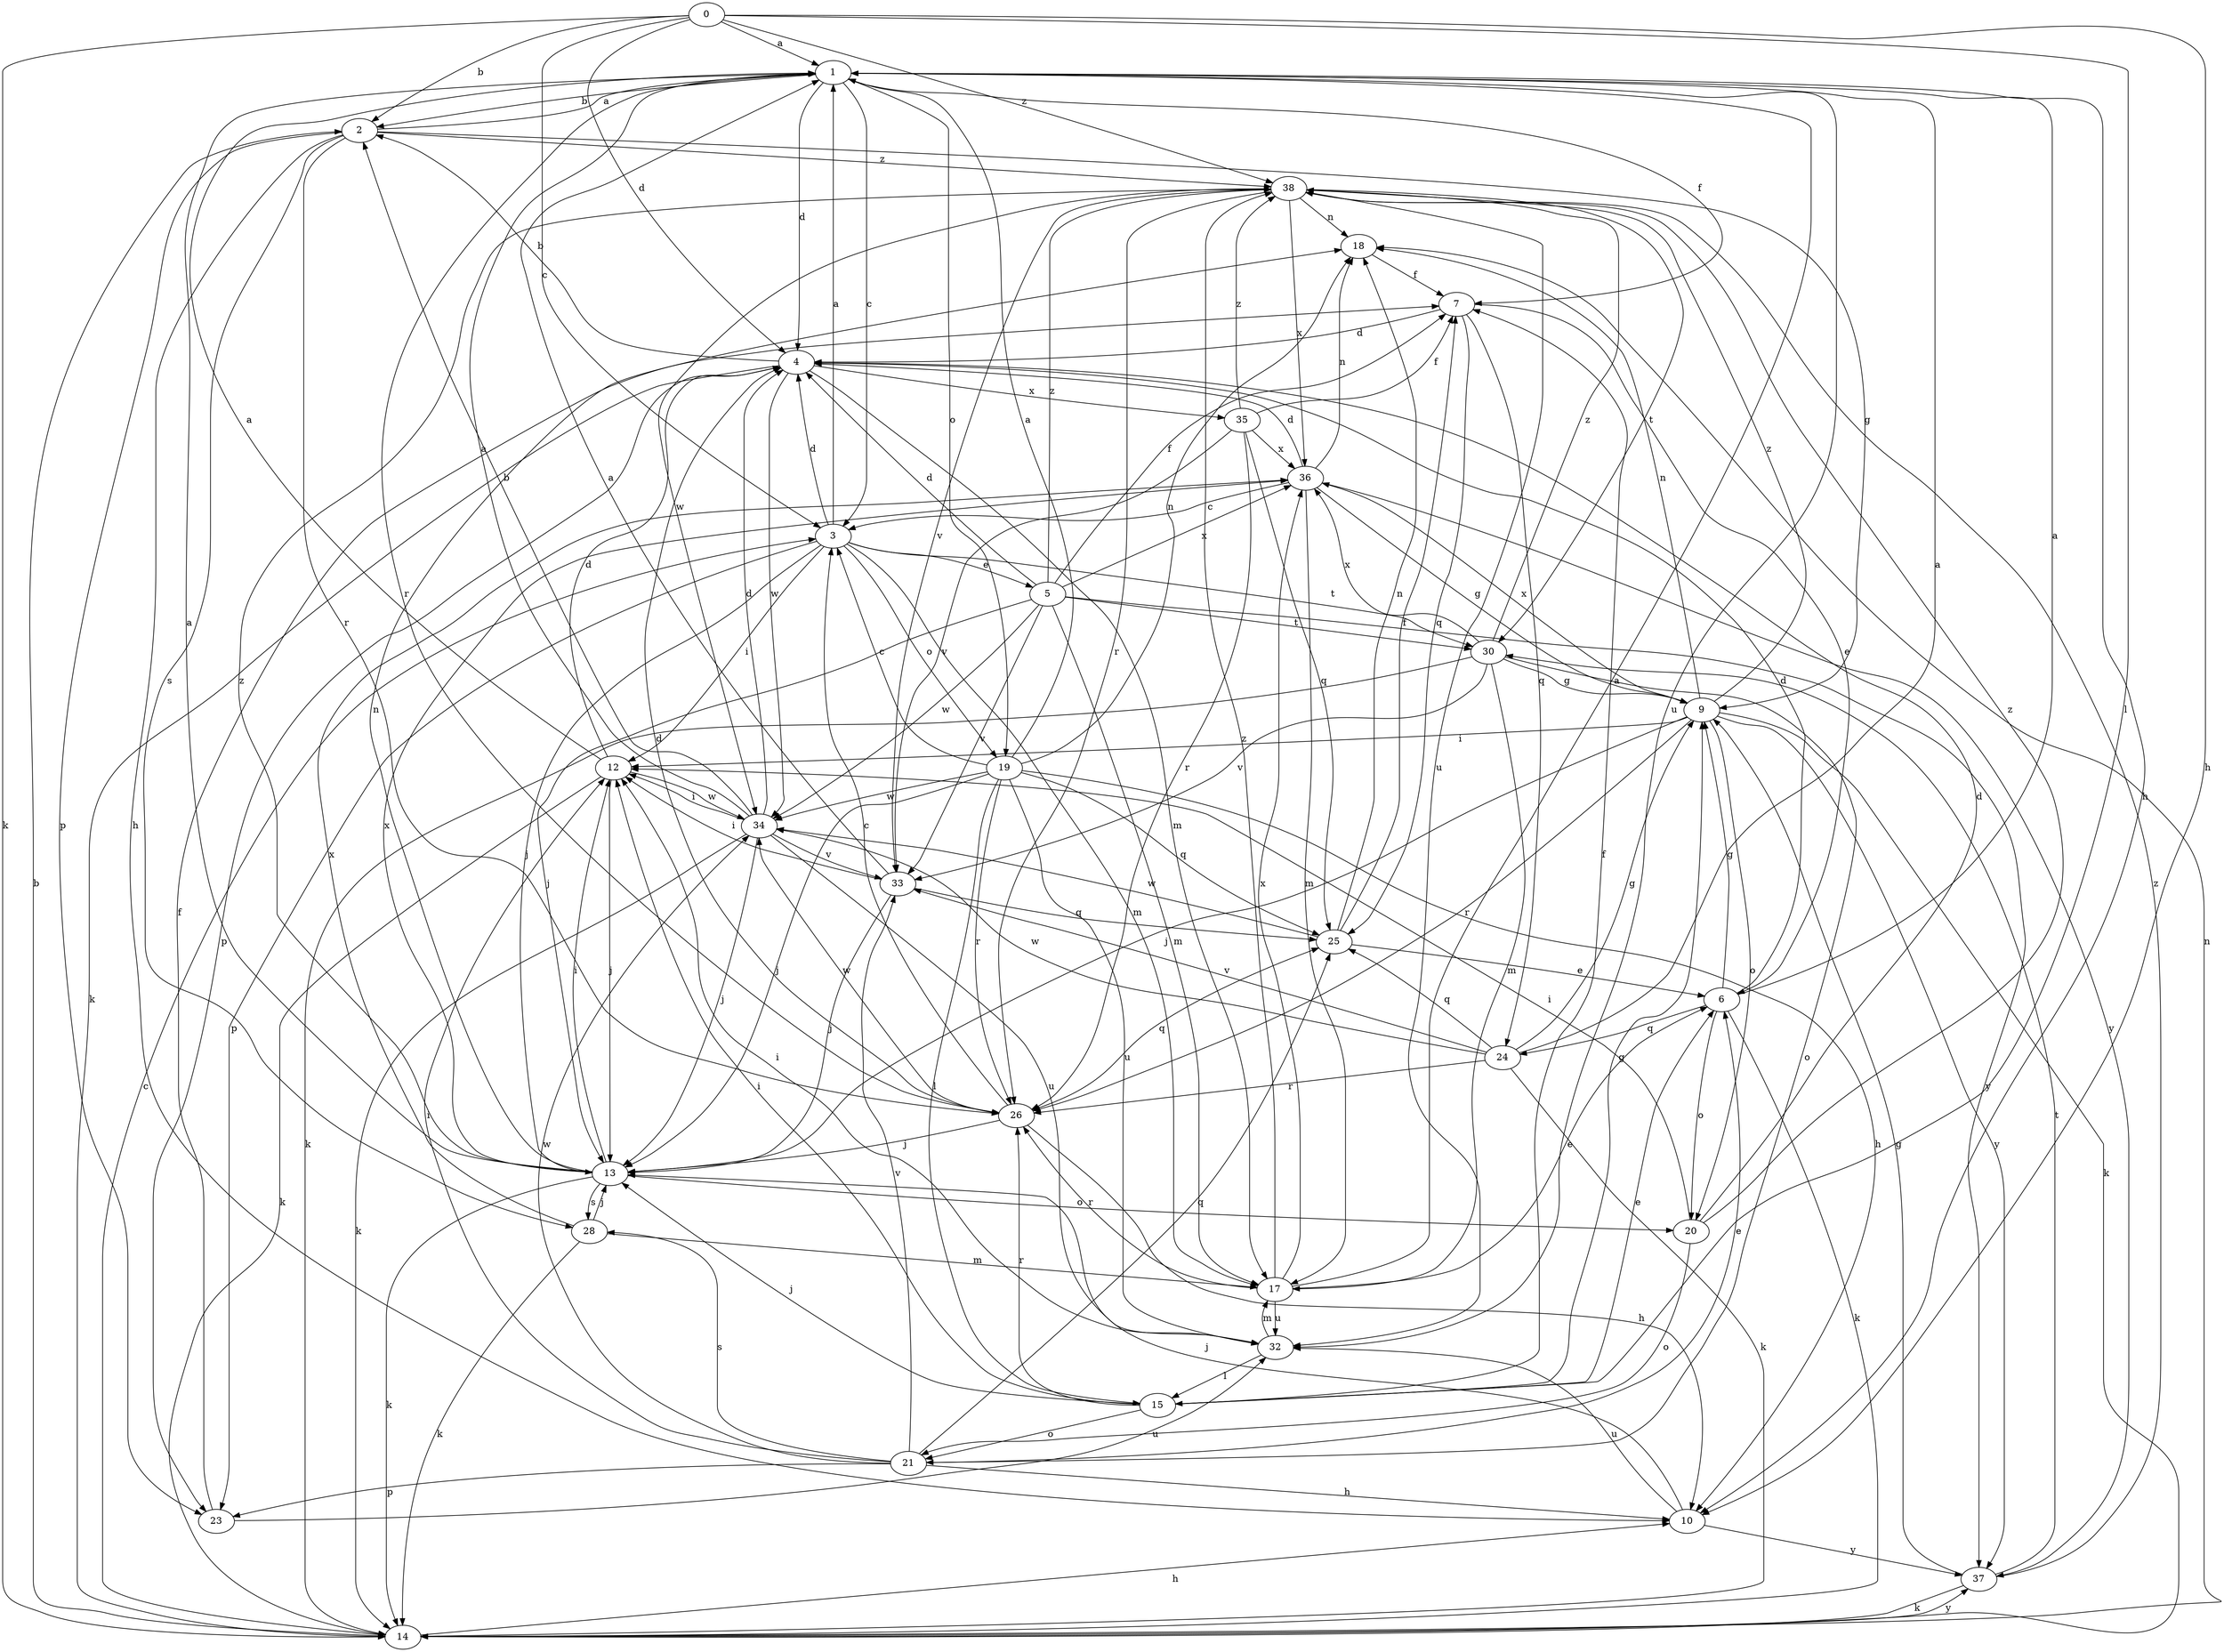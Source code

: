 strict digraph  {
0;
1;
2;
3;
4;
5;
6;
7;
9;
10;
12;
13;
14;
15;
17;
18;
19;
20;
21;
23;
24;
25;
26;
28;
30;
32;
33;
34;
35;
36;
37;
38;
0 -> 1  [label=a];
0 -> 2  [label=b];
0 -> 3  [label=c];
0 -> 4  [label=d];
0 -> 10  [label=h];
0 -> 14  [label=k];
0 -> 15  [label=l];
0 -> 38  [label=z];
1 -> 2  [label=b];
1 -> 3  [label=c];
1 -> 4  [label=d];
1 -> 7  [label=f];
1 -> 10  [label=h];
1 -> 19  [label=o];
1 -> 26  [label=r];
1 -> 32  [label=u];
2 -> 1  [label=a];
2 -> 9  [label=g];
2 -> 10  [label=h];
2 -> 23  [label=p];
2 -> 26  [label=r];
2 -> 28  [label=s];
2 -> 38  [label=z];
3 -> 1  [label=a];
3 -> 4  [label=d];
3 -> 5  [label=e];
3 -> 12  [label=i];
3 -> 13  [label=j];
3 -> 17  [label=m];
3 -> 19  [label=o];
3 -> 23  [label=p];
3 -> 30  [label=t];
4 -> 2  [label=b];
4 -> 14  [label=k];
4 -> 17  [label=m];
4 -> 23  [label=p];
4 -> 34  [label=w];
4 -> 35  [label=x];
5 -> 4  [label=d];
5 -> 7  [label=f];
5 -> 13  [label=j];
5 -> 17  [label=m];
5 -> 30  [label=t];
5 -> 33  [label=v];
5 -> 34  [label=w];
5 -> 36  [label=x];
5 -> 37  [label=y];
5 -> 38  [label=z];
6 -> 1  [label=a];
6 -> 4  [label=d];
6 -> 9  [label=g];
6 -> 14  [label=k];
6 -> 20  [label=o];
6 -> 24  [label=q];
7 -> 4  [label=d];
7 -> 6  [label=e];
7 -> 24  [label=q];
7 -> 25  [label=q];
9 -> 12  [label=i];
9 -> 13  [label=j];
9 -> 14  [label=k];
9 -> 18  [label=n];
9 -> 20  [label=o];
9 -> 26  [label=r];
9 -> 36  [label=x];
9 -> 37  [label=y];
9 -> 38  [label=z];
10 -> 13  [label=j];
10 -> 32  [label=u];
10 -> 37  [label=y];
12 -> 1  [label=a];
12 -> 4  [label=d];
12 -> 13  [label=j];
12 -> 14  [label=k];
12 -> 34  [label=w];
13 -> 1  [label=a];
13 -> 12  [label=i];
13 -> 14  [label=k];
13 -> 18  [label=n];
13 -> 20  [label=o];
13 -> 28  [label=s];
13 -> 36  [label=x];
13 -> 38  [label=z];
14 -> 2  [label=b];
14 -> 3  [label=c];
14 -> 10  [label=h];
14 -> 18  [label=n];
14 -> 37  [label=y];
15 -> 6  [label=e];
15 -> 7  [label=f];
15 -> 9  [label=g];
15 -> 12  [label=i];
15 -> 13  [label=j];
15 -> 21  [label=o];
15 -> 26  [label=r];
17 -> 1  [label=a];
17 -> 6  [label=e];
17 -> 26  [label=r];
17 -> 32  [label=u];
17 -> 36  [label=x];
17 -> 38  [label=z];
18 -> 7  [label=f];
19 -> 1  [label=a];
19 -> 3  [label=c];
19 -> 10  [label=h];
19 -> 13  [label=j];
19 -> 15  [label=l];
19 -> 18  [label=n];
19 -> 25  [label=q];
19 -> 26  [label=r];
19 -> 32  [label=u];
19 -> 34  [label=w];
20 -> 4  [label=d];
20 -> 12  [label=i];
20 -> 21  [label=o];
20 -> 38  [label=z];
21 -> 6  [label=e];
21 -> 10  [label=h];
21 -> 12  [label=i];
21 -> 23  [label=p];
21 -> 25  [label=q];
21 -> 28  [label=s];
21 -> 33  [label=v];
21 -> 34  [label=w];
23 -> 7  [label=f];
23 -> 32  [label=u];
24 -> 1  [label=a];
24 -> 9  [label=g];
24 -> 14  [label=k];
24 -> 25  [label=q];
24 -> 26  [label=r];
24 -> 33  [label=v];
24 -> 34  [label=w];
25 -> 6  [label=e];
25 -> 7  [label=f];
25 -> 18  [label=n];
25 -> 34  [label=w];
26 -> 3  [label=c];
26 -> 4  [label=d];
26 -> 10  [label=h];
26 -> 13  [label=j];
26 -> 25  [label=q];
26 -> 34  [label=w];
28 -> 13  [label=j];
28 -> 14  [label=k];
28 -> 17  [label=m];
28 -> 36  [label=x];
30 -> 9  [label=g];
30 -> 14  [label=k];
30 -> 17  [label=m];
30 -> 21  [label=o];
30 -> 33  [label=v];
30 -> 36  [label=x];
30 -> 38  [label=z];
32 -> 12  [label=i];
32 -> 15  [label=l];
32 -> 17  [label=m];
33 -> 1  [label=a];
33 -> 12  [label=i];
33 -> 13  [label=j];
33 -> 25  [label=q];
34 -> 1  [label=a];
34 -> 2  [label=b];
34 -> 4  [label=d];
34 -> 12  [label=i];
34 -> 13  [label=j];
34 -> 14  [label=k];
34 -> 32  [label=u];
34 -> 33  [label=v];
35 -> 7  [label=f];
35 -> 25  [label=q];
35 -> 26  [label=r];
35 -> 33  [label=v];
35 -> 36  [label=x];
35 -> 38  [label=z];
36 -> 3  [label=c];
36 -> 4  [label=d];
36 -> 9  [label=g];
36 -> 17  [label=m];
36 -> 18  [label=n];
36 -> 37  [label=y];
37 -> 9  [label=g];
37 -> 14  [label=k];
37 -> 30  [label=t];
37 -> 38  [label=z];
38 -> 18  [label=n];
38 -> 26  [label=r];
38 -> 30  [label=t];
38 -> 32  [label=u];
38 -> 33  [label=v];
38 -> 34  [label=w];
38 -> 36  [label=x];
}
